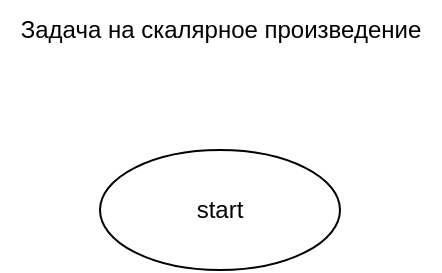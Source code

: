 <mxfile version="20.5.3" type="device"><diagram id="HNj6xpym6-D1CPuAXdEL" name="Страница 1"><mxGraphModel dx="1422" dy="762" grid="1" gridSize="10" guides="1" tooltips="1" connect="1" arrows="1" fold="1" page="1" pageScale="1" pageWidth="827" pageHeight="1169" math="0" shadow="0"><root><mxCell id="0"/><mxCell id="1" parent="0"/><mxCell id="gnQ-knHreos13pgbJiXt-1" value="start" style="ellipse;whiteSpace=wrap;html=1;" vertex="1" parent="1"><mxGeometry x="350" y="90" width="120" height="60" as="geometry"/></mxCell><mxCell id="gnQ-knHreos13pgbJiXt-2" value="&lt;span class=&quot;fontstyle0&quot;&gt;Задача на скалярное произведение&lt;/span&gt; &lt;br/&gt;" style="text;html=1;align=center;verticalAlign=middle;resizable=0;points=[];autosize=1;strokeColor=none;fillColor=none;" vertex="1" parent="1"><mxGeometry x="300" y="15" width="220" height="30" as="geometry"/></mxCell></root></mxGraphModel></diagram></mxfile>